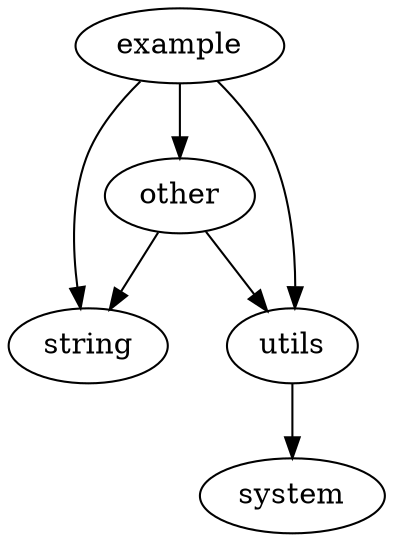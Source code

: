 digraph G { 
other -> string
other -> utils
utils -> system
example -> other
example -> string
example -> utils

}